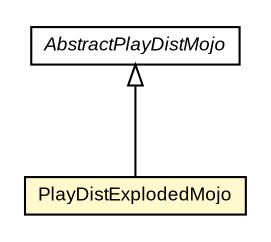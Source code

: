 #!/usr/local/bin/dot
#
# Class diagram 
# Generated by UMLGraph version R5_6-24-gf6e263 (http://www.umlgraph.org/)
#

digraph G {
	edge [fontname="arial",fontsize=10,labelfontname="arial",labelfontsize=10];
	node [fontname="arial",fontsize=10,shape=plaintext];
	nodesep=0.25;
	ranksep=0.5;
	// com.google.code.play.PlayDistExplodedMojo
	c791 [label=<<table title="com.google.code.play.PlayDistExplodedMojo" border="0" cellborder="1" cellspacing="0" cellpadding="2" port="p" bgcolor="lemonChiffon" href="./PlayDistExplodedMojo.html">
		<tr><td><table border="0" cellspacing="0" cellpadding="1">
<tr><td align="center" balign="center"> PlayDistExplodedMojo </td></tr>
		</table></td></tr>
		</table>>, URL="./PlayDistExplodedMojo.html", fontname="arial", fontcolor="black", fontsize=9.0];
	// com.google.code.play.AbstractPlayDistMojo
	c803 [label=<<table title="com.google.code.play.AbstractPlayDistMojo" border="0" cellborder="1" cellspacing="0" cellpadding="2" port="p" href="./AbstractPlayDistMojo.html">
		<tr><td><table border="0" cellspacing="0" cellpadding="1">
<tr><td align="center" balign="center"><font face="arial italic"> AbstractPlayDistMojo </font></td></tr>
		</table></td></tr>
		</table>>, URL="./AbstractPlayDistMojo.html", fontname="arial", fontcolor="black", fontsize=9.0];
	//com.google.code.play.PlayDistExplodedMojo extends com.google.code.play.AbstractPlayDistMojo
	c803:p -> c791:p [dir=back,arrowtail=empty];
}

